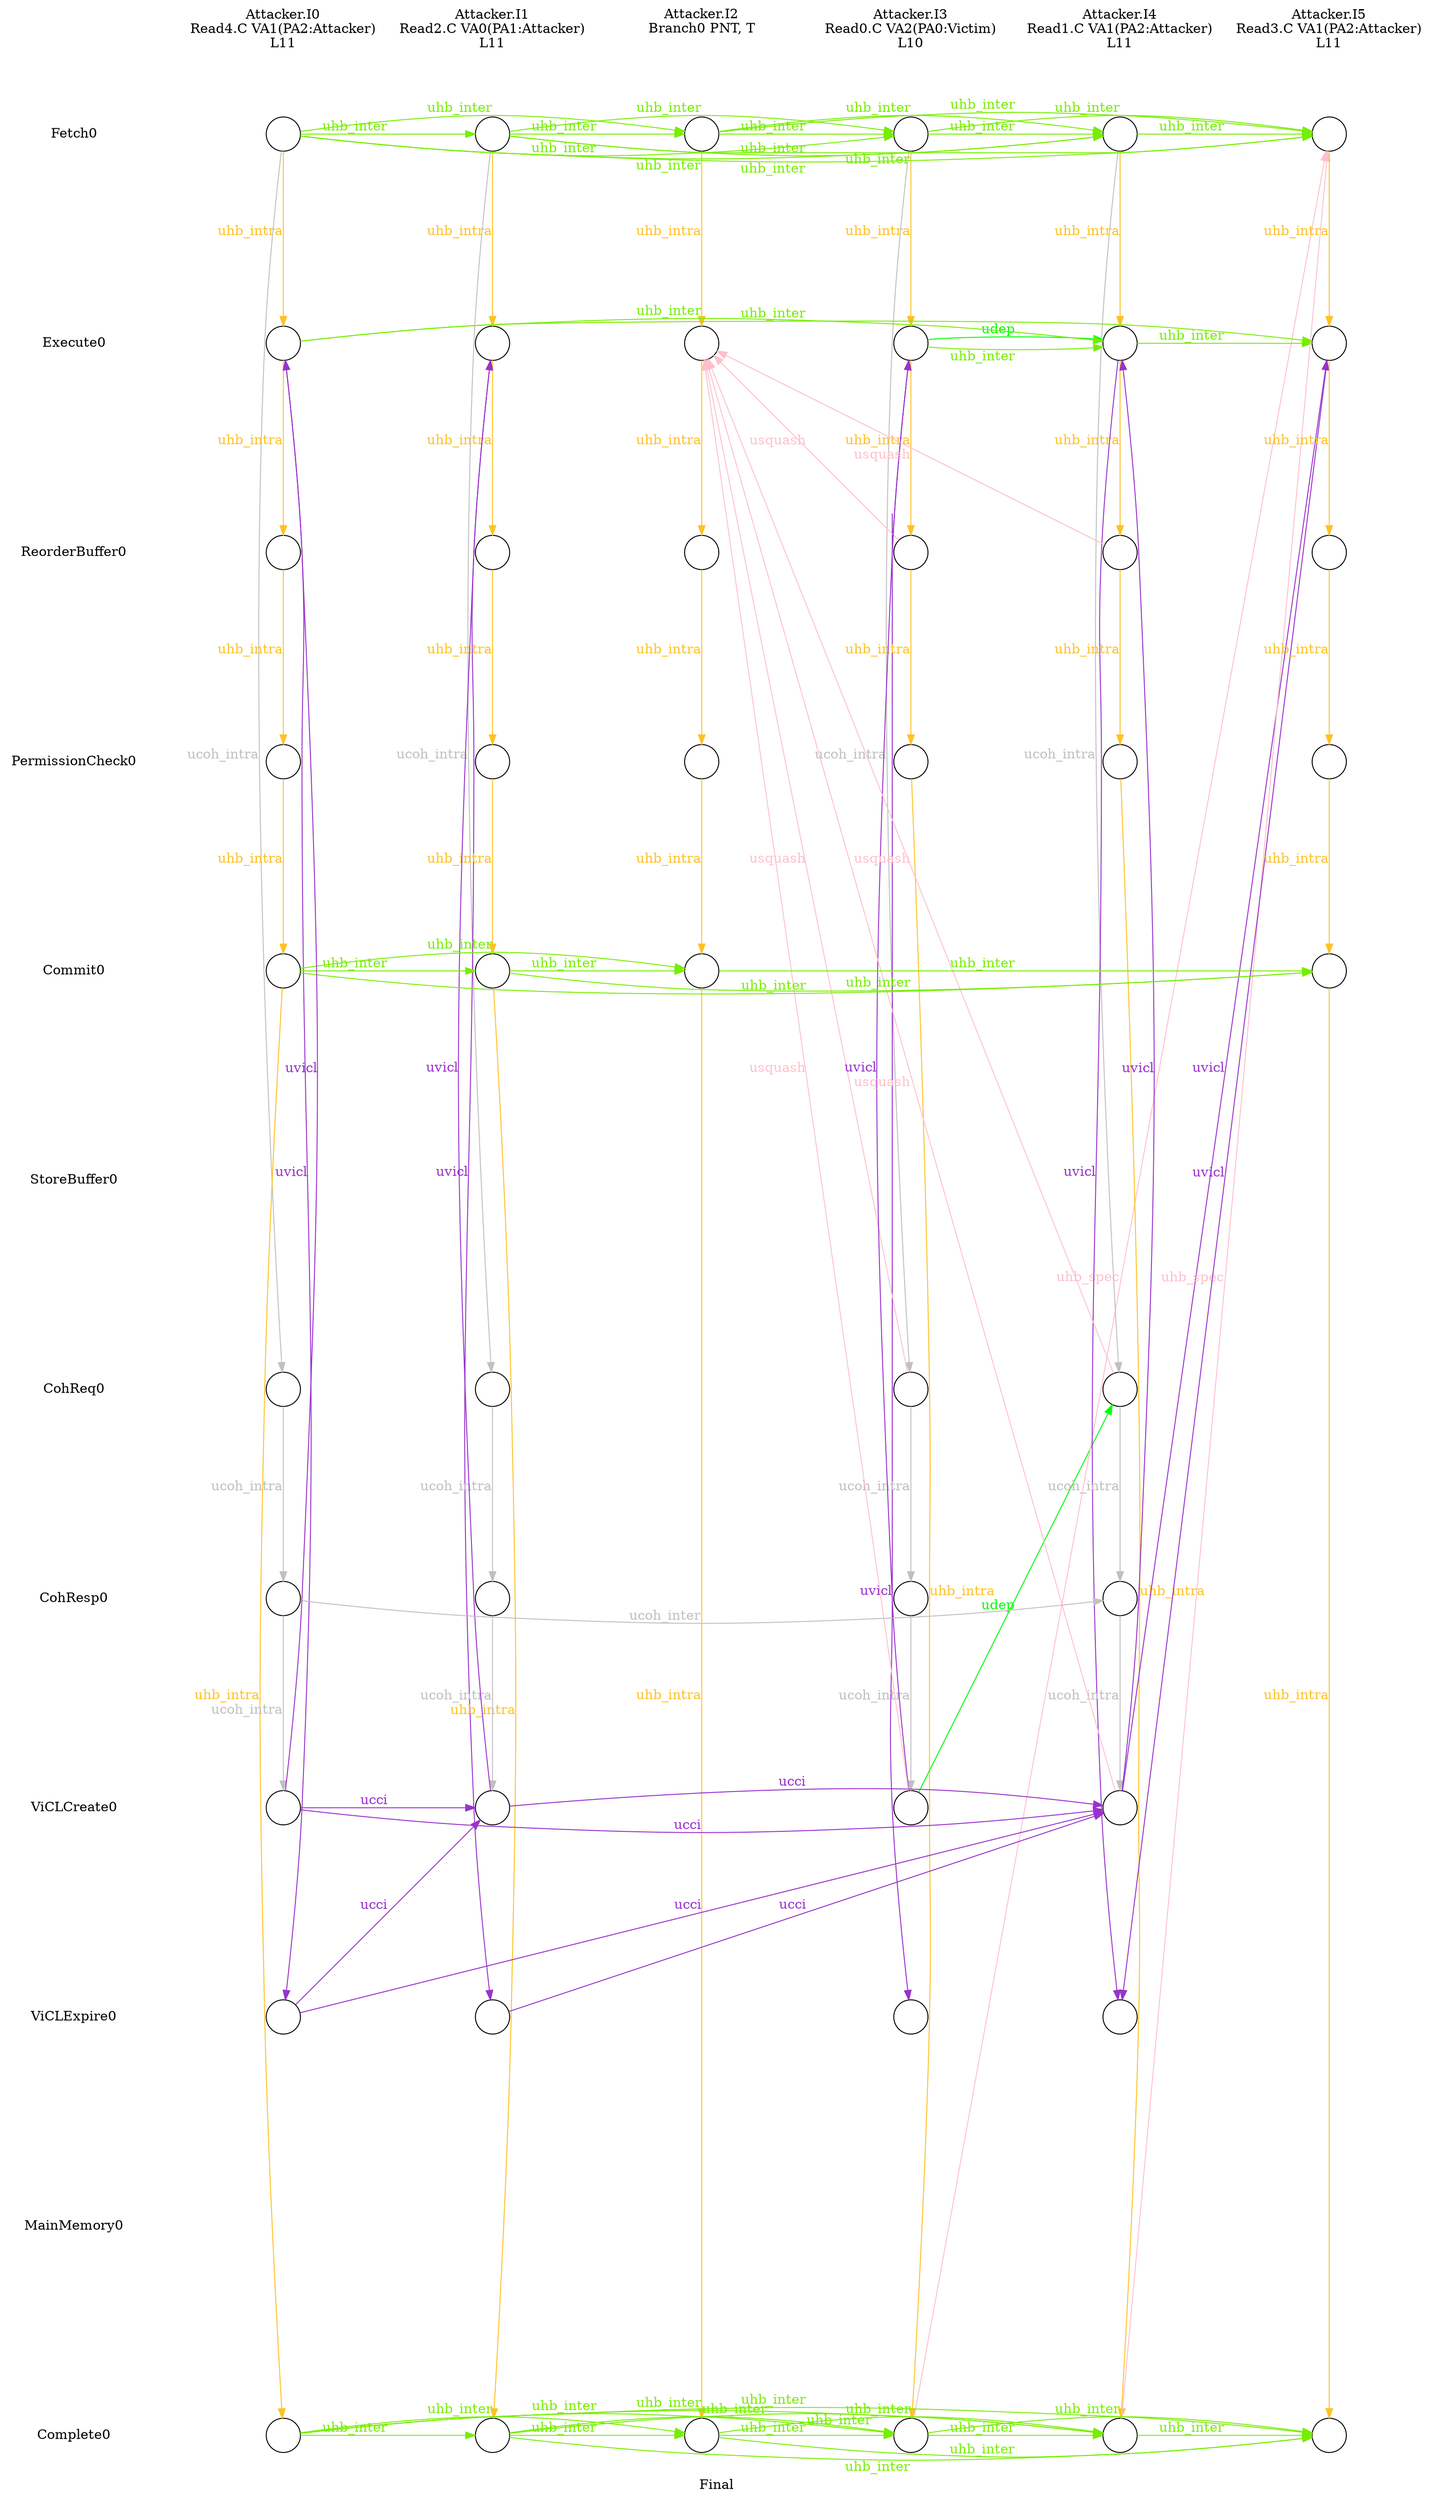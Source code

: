 digraph G {
	layout=neato;
	overlap=scale;
	splines=true;
	label="Final";
	n0_0_label [label="Attacker.I0\nRead4.C VA1(PA2:Attacker)\nL11\n";pos="1,0.5!";shape=none];
	n1_0_label [label="Attacker.I1\nRead2.C VA0(PA1:Attacker)\nL11\n";pos="2,0.5!";shape=none];
	n2_0_label [label="Attacker.I2\nBranch0 PNT, T\n\n";pos="3,0.5!";shape=none];
	n3_0_label [label="Attacker.I3\nRead0.C VA2(PA0:Victim)\nL10\n";pos="4,0.5!";shape=none];
	n4_0_label [label="Attacker.I4\nRead1.C VA1(PA2:Attacker)\nL11\n";pos="5,0.5!";shape=none];
	n5_0_label [label="Attacker.I5\nRead3.C VA1(PA2:Attacker)\nL11\n";pos="6,0.5!";shape=none];
	l0_8_label [label="ViCLCreate0";pos="0,-8!";shape=none];
	l0_7_label [label="CohResp0";pos="0,-7!";shape=none];
	l0_3_label [label="PermissionCheck0";pos="0,-3!";shape=none];
	l0_4_label [label="Commit0";pos="0,-4!";shape=none];
	l0_5_label [label="StoreBuffer0";pos="0,-5!";shape=none];
	l0_10_label [label="MainMemory0";pos="0,-10!";shape=none];
	l0_2_label [label="ReorderBuffer0";pos="0,-2!";shape=none];
	l0_6_label [label="CohReq0";pos="0,-6!";shape=none];
	l0_11_label [label="Complete0";pos="0,-11!";shape=none];
	l0_1_label [label="Execute0";pos="0,-1!";shape=none];
	l0_9_label [label="ViCLExpire0";pos="0,-9!";shape=none];
	l0_0_label [label="Fetch0";pos="0,-0!";shape=none];
	n3_0_0_0_Read0_at_0_0 [shape=circle;label="";pos="4,-0!";];
	n3_0_0_0_Read0_at_0_1 [shape=circle;label="";pos="4,-1!";];
	n3_0_0_0_Read0_at_0_2 [shape=circle;label="";pos="4,-2!";];
	n3_0_0_0_Read0_at_0_3 [shape=circle;label="";pos="4,-3!";];
	n3_0_0_0_Read0_at_0_6 [shape=circle;label="";pos="4,-6!";];
	n3_0_0_0_Read0_at_0_7 [shape=circle;label="";pos="4,-7!";];
	n3_0_0_0_Read0_at_0_8 [shape=circle;label="";pos="4,-8!";];
	n3_0_0_0_Read0_at_0_9 [shape=circle;label="";pos="4,-9!";];
	n3_0_0_0_Read0_at_0_11 [shape=circle;label="";pos="4,-11!";];
	n4_0_0_0_Read1_at_0_0 [shape=circle;label="";pos="5,-0!";];
	n4_0_0_0_Read1_at_0_1 [shape=circle;label="";pos="5,-1!";];
	n4_0_0_0_Read1_at_0_2 [shape=circle;label="";pos="5,-2!";];
	n4_0_0_0_Read1_at_0_3 [shape=circle;label="";pos="5,-3!";];
	n4_0_0_0_Read1_at_0_6 [shape=circle;label="";pos="5,-6!";];
	n4_0_0_0_Read1_at_0_7 [shape=circle;label="";pos="5,-7!";];
	n4_0_0_0_Read1_at_0_8 [shape=circle;label="";pos="5,-8!";];
	n4_0_0_0_Read1_at_0_9 [shape=circle;label="";pos="5,-9!";];
	n4_0_0_0_Read1_at_0_11 [shape=circle;label="";pos="5,-11!";];
	n2_0_0_0_Branch0_at_0_0 [shape=circle;label="";pos="3,-0!";];
	n2_0_0_0_Branch0_at_0_1 [shape=circle;label="";pos="3,-1!";];
	n2_0_0_0_Branch0_at_0_2 [shape=circle;label="";pos="3,-2!";];
	n2_0_0_0_Branch0_at_0_3 [shape=circle;label="";pos="3,-3!";];
	n2_0_0_0_Branch0_at_0_4 [shape=circle;label="";pos="3,-4!";];
	n2_0_0_0_Branch0_at_0_11 [shape=circle;label="";pos="3,-11!";];
	n1_0_0_0_Read2_at_0_0 [shape=circle;label="";pos="2,-0!";];
	n1_0_0_0_Read2_at_0_1 [shape=circle;label="";pos="2,-1!";];
	n1_0_0_0_Read2_at_0_2 [shape=circle;label="";pos="2,-2!";];
	n1_0_0_0_Read2_at_0_3 [shape=circle;label="";pos="2,-3!";];
	n1_0_0_0_Read2_at_0_4 [shape=circle;label="";pos="2,-4!";];
	n1_0_0_0_Read2_at_0_6 [shape=circle;label="";pos="2,-6!";];
	n1_0_0_0_Read2_at_0_7 [shape=circle;label="";pos="2,-7!";];
	n1_0_0_0_Read2_at_0_8 [shape=circle;label="";pos="2,-8!";];
	n1_0_0_0_Read2_at_0_9 [shape=circle;label="";pos="2,-9!";];
	n1_0_0_0_Read2_at_0_11 [shape=circle;label="";pos="2,-11!";];
	n5_0_0_0_Read3_at_0_0 [shape=circle;label="";pos="6,-0!";];
	n5_0_0_0_Read3_at_0_1 [shape=circle;label="";pos="6,-1!";];
	n5_0_0_0_Read3_at_0_2 [shape=circle;label="";pos="6,-2!";];
	n5_0_0_0_Read3_at_0_3 [shape=circle;label="";pos="6,-3!";];
	n5_0_0_0_Read3_at_0_4 [shape=circle;label="";pos="6,-4!";];
	n5_0_0_0_Read3_at_0_11 [shape=circle;label="";pos="6,-11!";];
	n0_0_0_0_Read4_at_0_0 [shape=circle;label="";pos="1,-0!";];
	n0_0_0_0_Read4_at_0_1 [shape=circle;label="";pos="1,-1!";];
	n0_0_0_0_Read4_at_0_2 [shape=circle;label="";pos="1,-2!";];
	n0_0_0_0_Read4_at_0_3 [shape=circle;label="";pos="1,-3!";];
	n0_0_0_0_Read4_at_0_4 [shape=circle;label="";pos="1,-4!";];
	n0_0_0_0_Read4_at_0_6 [shape=circle;label="";pos="1,-6!";];
	n0_0_0_0_Read4_at_0_7 [shape=circle;label="";pos="1,-7!";];
	n0_0_0_0_Read4_at_0_8 [shape=circle;label="";pos="1,-8!";];
	n0_0_0_0_Read4_at_0_9 [shape=circle;label="";pos="1,-9!";];
	n0_0_0_0_Read4_at_0_11 [shape=circle;label="";pos="1,-11!";];
	n3_0_0_0_Read0_at_0_2 -> n2_0_0_0_Branch0_at_0_1[label="usquash";constraint=false;color="pink";fontcolor="pink";];
	n3_0_0_0_Read0_at_0_6 -> n2_0_0_0_Branch0_at_0_1[label="usquash";constraint=false;color="pink";fontcolor="pink";];
	n3_0_0_0_Read0_at_0_8 -> n2_0_0_0_Branch0_at_0_1[label="usquash";constraint=false;color="pink";fontcolor="pink";];
	n4_0_0_0_Read1_at_0_2 -> n2_0_0_0_Branch0_at_0_1[label="usquash";constraint=false;color="pink";fontcolor="pink";];
	n4_0_0_0_Read1_at_0_6 -> n2_0_0_0_Branch0_at_0_1[label="usquash";constraint=false;color="pink";fontcolor="pink";];
	n4_0_0_0_Read1_at_0_8 -> n2_0_0_0_Branch0_at_0_1[label="usquash";constraint=false;color="pink";fontcolor="pink";];
	n3_0_0_0_Read0_at_0_1 -> n4_0_0_0_Read1_at_0_1[label="udep";constraint=false;color="green";fontcolor="green";];
	n3_0_0_0_Read0_at_0_8 -> n4_0_0_0_Read1_at_0_6[label="udep";constraint=false;color="green";fontcolor="green";];
	n3_0_0_0_Read0_at_0_11 -> n5_0_0_0_Read3_at_0_0[label="uhb_spec";constraint=false;color="pink";fontcolor="pink";];
	n4_0_0_0_Read1_at_0_11 -> n5_0_0_0_Read3_at_0_0[label="uhb_spec";constraint=false;color="pink";fontcolor="pink";];
	n3_0_0_0_Read0_at_0_0 -> n3_0_0_0_Read0_at_0_1[label="uhb_intra";constraint=false;color="goldenrod1";fontcolor="goldenrod1";];
	n3_0_0_0_Read0_at_0_1 -> n3_0_0_0_Read0_at_0_2[label="uhb_intra";constraint=false;color="goldenrod1";fontcolor="goldenrod1";];
	n3_0_0_0_Read0_at_0_2 -> n3_0_0_0_Read0_at_0_3[label="uhb_intra";constraint=false;color="goldenrod1";fontcolor="goldenrod1";];
	n3_0_0_0_Read0_at_0_3 -> n3_0_0_0_Read0_at_0_11[label="uhb_intra";constraint=false;color="goldenrod1";fontcolor="goldenrod1";];
	n4_0_0_0_Read1_at_0_0 -> n4_0_0_0_Read1_at_0_1[label="uhb_intra";constraint=false;color="goldenrod1";fontcolor="goldenrod1";];
	n4_0_0_0_Read1_at_0_1 -> n4_0_0_0_Read1_at_0_2[label="uhb_intra";constraint=false;color="goldenrod1";fontcolor="goldenrod1";];
	n4_0_0_0_Read1_at_0_2 -> n4_0_0_0_Read1_at_0_3[label="uhb_intra";constraint=false;color="goldenrod1";fontcolor="goldenrod1";];
	n4_0_0_0_Read1_at_0_3 -> n4_0_0_0_Read1_at_0_11[label="uhb_intra";constraint=false;color="goldenrod1";fontcolor="goldenrod1";];
	n2_0_0_0_Branch0_at_0_0 -> n2_0_0_0_Branch0_at_0_1[label="uhb_intra";constraint=false;color="goldenrod1";fontcolor="goldenrod1";];
	n2_0_0_0_Branch0_at_0_1 -> n2_0_0_0_Branch0_at_0_2[label="uhb_intra";constraint=false;color="goldenrod1";fontcolor="goldenrod1";];
	n2_0_0_0_Branch0_at_0_2 -> n2_0_0_0_Branch0_at_0_3[label="uhb_intra";constraint=false;color="goldenrod1";fontcolor="goldenrod1";];
	n2_0_0_0_Branch0_at_0_3 -> n2_0_0_0_Branch0_at_0_4[label="uhb_intra";constraint=false;color="goldenrod1";fontcolor="goldenrod1";];
	n2_0_0_0_Branch0_at_0_4 -> n2_0_0_0_Branch0_at_0_11[label="uhb_intra";constraint=false;color="goldenrod1";fontcolor="goldenrod1";];
	n1_0_0_0_Read2_at_0_0 -> n1_0_0_0_Read2_at_0_1[label="uhb_intra";constraint=false;color="goldenrod1";fontcolor="goldenrod1";];
	n1_0_0_0_Read2_at_0_1 -> n1_0_0_0_Read2_at_0_2[label="uhb_intra";constraint=false;color="goldenrod1";fontcolor="goldenrod1";];
	n1_0_0_0_Read2_at_0_2 -> n1_0_0_0_Read2_at_0_3[label="uhb_intra";constraint=false;color="goldenrod1";fontcolor="goldenrod1";];
	n1_0_0_0_Read2_at_0_3 -> n1_0_0_0_Read2_at_0_4[label="uhb_intra";constraint=false;color="goldenrod1";fontcolor="goldenrod1";];
	n1_0_0_0_Read2_at_0_4 -> n1_0_0_0_Read2_at_0_11[label="uhb_intra";constraint=false;color="goldenrod1";fontcolor="goldenrod1";];
	n5_0_0_0_Read3_at_0_0 -> n5_0_0_0_Read3_at_0_1[label="uhb_intra";constraint=false;color="goldenrod1";fontcolor="goldenrod1";];
	n5_0_0_0_Read3_at_0_1 -> n5_0_0_0_Read3_at_0_2[label="uhb_intra";constraint=false;color="goldenrod1";fontcolor="goldenrod1";];
	n5_0_0_0_Read3_at_0_2 -> n5_0_0_0_Read3_at_0_3[label="uhb_intra";constraint=false;color="goldenrod1";fontcolor="goldenrod1";];
	n5_0_0_0_Read3_at_0_3 -> n5_0_0_0_Read3_at_0_4[label="uhb_intra";constraint=false;color="goldenrod1";fontcolor="goldenrod1";];
	n5_0_0_0_Read3_at_0_4 -> n5_0_0_0_Read3_at_0_11[label="uhb_intra";constraint=false;color="goldenrod1";fontcolor="goldenrod1";];
	n0_0_0_0_Read4_at_0_0 -> n0_0_0_0_Read4_at_0_1[label="uhb_intra";constraint=false;color="goldenrod1";fontcolor="goldenrod1";];
	n0_0_0_0_Read4_at_0_1 -> n0_0_0_0_Read4_at_0_2[label="uhb_intra";constraint=false;color="goldenrod1";fontcolor="goldenrod1";];
	n0_0_0_0_Read4_at_0_2 -> n0_0_0_0_Read4_at_0_3[label="uhb_intra";constraint=false;color="goldenrod1";fontcolor="goldenrod1";];
	n0_0_0_0_Read4_at_0_3 -> n0_0_0_0_Read4_at_0_4[label="uhb_intra";constraint=false;color="goldenrod1";fontcolor="goldenrod1";];
	n0_0_0_0_Read4_at_0_4 -> n0_0_0_0_Read4_at_0_11[label="uhb_intra";constraint=false;color="goldenrod1";fontcolor="goldenrod1";];
	n0_0_0_0_Read4_at_0_7 -> n4_0_0_0_Read1_at_0_7[label="ucoh_inter";constraint=false;color="gray";fontcolor="gray";];
	n3_0_0_0_Read0_at_0_0 -> n4_0_0_0_Read1_at_0_0[label="uhb_inter";constraint=false;color="chartreuse2";fontcolor="chartreuse2";];
	n3_0_0_0_Read0_at_0_0 -> n5_0_0_0_Read3_at_0_0[label="uhb_inter";constraint=false;color="chartreuse2";fontcolor="chartreuse2";];
	n3_0_0_0_Read0_at_0_1 -> n4_0_0_0_Read1_at_0_1[label="uhb_inter";constraint=false;color="chartreuse2";fontcolor="chartreuse2";];
	n3_0_0_0_Read0_at_0_11 -> n4_0_0_0_Read1_at_0_11[label="uhb_inter";constraint=false;color="chartreuse2";fontcolor="chartreuse2";];
	n3_0_0_0_Read0_at_0_11 -> n5_0_0_0_Read3_at_0_11[label="uhb_inter";constraint=false;color="chartreuse2";fontcolor="chartreuse2";];
	n4_0_0_0_Read1_at_0_0 -> n5_0_0_0_Read3_at_0_0[label="uhb_inter";constraint=false;color="chartreuse2";fontcolor="chartreuse2";];
	n4_0_0_0_Read1_at_0_1 -> n5_0_0_0_Read3_at_0_1[label="uhb_inter";constraint=false;color="chartreuse2";fontcolor="chartreuse2";];
	n4_0_0_0_Read1_at_0_11 -> n5_0_0_0_Read3_at_0_11[label="uhb_inter";constraint=false;color="chartreuse2";fontcolor="chartreuse2";];
	n2_0_0_0_Branch0_at_0_0 -> n3_0_0_0_Read0_at_0_0[label="uhb_inter";constraint=false;color="chartreuse2";fontcolor="chartreuse2";];
	n2_0_0_0_Branch0_at_0_0 -> n4_0_0_0_Read1_at_0_0[label="uhb_inter";constraint=false;color="chartreuse2";fontcolor="chartreuse2";];
	n2_0_0_0_Branch0_at_0_0 -> n5_0_0_0_Read3_at_0_0[label="uhb_inter";constraint=false;color="chartreuse2";fontcolor="chartreuse2";];
	n2_0_0_0_Branch0_at_0_4 -> n5_0_0_0_Read3_at_0_4[label="uhb_inter";constraint=false;color="chartreuse2";fontcolor="chartreuse2";];
	n2_0_0_0_Branch0_at_0_11 -> n3_0_0_0_Read0_at_0_11[label="uhb_inter";constraint=false;color="chartreuse2";fontcolor="chartreuse2";];
	n2_0_0_0_Branch0_at_0_11 -> n4_0_0_0_Read1_at_0_11[label="uhb_inter";constraint=false;color="chartreuse2";fontcolor="chartreuse2";];
	n2_0_0_0_Branch0_at_0_11 -> n5_0_0_0_Read3_at_0_11[label="uhb_inter";constraint=false;color="chartreuse2";fontcolor="chartreuse2";];
	n1_0_0_0_Read2_at_0_0 -> n3_0_0_0_Read0_at_0_0[label="uhb_inter";constraint=false;color="chartreuse2";fontcolor="chartreuse2";];
	n1_0_0_0_Read2_at_0_0 -> n4_0_0_0_Read1_at_0_0[label="uhb_inter";constraint=false;color="chartreuse2";fontcolor="chartreuse2";];
	n1_0_0_0_Read2_at_0_0 -> n2_0_0_0_Branch0_at_0_0[label="uhb_inter";constraint=false;color="chartreuse2";fontcolor="chartreuse2";];
	n1_0_0_0_Read2_at_0_0 -> n5_0_0_0_Read3_at_0_0[label="uhb_inter";constraint=false;color="chartreuse2";fontcolor="chartreuse2";];
	n1_0_0_0_Read2_at_0_4 -> n2_0_0_0_Branch0_at_0_4[label="uhb_inter";constraint=false;color="chartreuse2";fontcolor="chartreuse2";];
	n1_0_0_0_Read2_at_0_4 -> n5_0_0_0_Read3_at_0_4[label="uhb_inter";constraint=false;color="chartreuse2";fontcolor="chartreuse2";];
	n1_0_0_0_Read2_at_0_11 -> n3_0_0_0_Read0_at_0_11[label="uhb_inter";constraint=false;color="chartreuse2";fontcolor="chartreuse2";];
	n1_0_0_0_Read2_at_0_11 -> n4_0_0_0_Read1_at_0_11[label="uhb_inter";constraint=false;color="chartreuse2";fontcolor="chartreuse2";];
	n1_0_0_0_Read2_at_0_11 -> n2_0_0_0_Branch0_at_0_11[label="uhb_inter";constraint=false;color="chartreuse2";fontcolor="chartreuse2";];
	n1_0_0_0_Read2_at_0_11 -> n5_0_0_0_Read3_at_0_11[label="uhb_inter";constraint=false;color="chartreuse2";fontcolor="chartreuse2";];
	n0_0_0_0_Read4_at_0_0 -> n3_0_0_0_Read0_at_0_0[label="uhb_inter";constraint=false;color="chartreuse2";fontcolor="chartreuse2";];
	n0_0_0_0_Read4_at_0_0 -> n4_0_0_0_Read1_at_0_0[label="uhb_inter";constraint=false;color="chartreuse2";fontcolor="chartreuse2";];
	n0_0_0_0_Read4_at_0_0 -> n2_0_0_0_Branch0_at_0_0[label="uhb_inter";constraint=false;color="chartreuse2";fontcolor="chartreuse2";];
	n0_0_0_0_Read4_at_0_0 -> n1_0_0_0_Read2_at_0_0[label="uhb_inter";constraint=false;color="chartreuse2";fontcolor="chartreuse2";];
	n0_0_0_0_Read4_at_0_0 -> n5_0_0_0_Read3_at_0_0[label="uhb_inter";constraint=false;color="chartreuse2";fontcolor="chartreuse2";];
	n0_0_0_0_Read4_at_0_1 -> n4_0_0_0_Read1_at_0_1[label="uhb_inter";constraint=false;color="chartreuse2";fontcolor="chartreuse2";];
	n0_0_0_0_Read4_at_0_1 -> n5_0_0_0_Read3_at_0_1[label="uhb_inter";constraint=false;color="chartreuse2";fontcolor="chartreuse2";];
	n0_0_0_0_Read4_at_0_4 -> n2_0_0_0_Branch0_at_0_4[label="uhb_inter";constraint=false;color="chartreuse2";fontcolor="chartreuse2";];
	n0_0_0_0_Read4_at_0_4 -> n1_0_0_0_Read2_at_0_4[label="uhb_inter";constraint=false;color="chartreuse2";fontcolor="chartreuse2";];
	n0_0_0_0_Read4_at_0_4 -> n5_0_0_0_Read3_at_0_4[label="uhb_inter";constraint=false;color="chartreuse2";fontcolor="chartreuse2";];
	n0_0_0_0_Read4_at_0_11 -> n3_0_0_0_Read0_at_0_11[label="uhb_inter";constraint=false;color="chartreuse2";fontcolor="chartreuse2";];
	n0_0_0_0_Read4_at_0_11 -> n4_0_0_0_Read1_at_0_11[label="uhb_inter";constraint=false;color="chartreuse2";fontcolor="chartreuse2";];
	n0_0_0_0_Read4_at_0_11 -> n2_0_0_0_Branch0_at_0_11[label="uhb_inter";constraint=false;color="chartreuse2";fontcolor="chartreuse2";];
	n0_0_0_0_Read4_at_0_11 -> n1_0_0_0_Read2_at_0_11[label="uhb_inter";constraint=false;color="chartreuse2";fontcolor="chartreuse2";];
	n0_0_0_0_Read4_at_0_11 -> n5_0_0_0_Read3_at_0_11[label="uhb_inter";constraint=false;color="chartreuse2";fontcolor="chartreuse2";];
	n3_0_0_0_Read0_at_0_1 -> n3_0_0_0_Read0_at_0_9[label="uvicl";constraint=false;color="darkorchid";fontcolor="darkorchid";];
	n3_0_0_0_Read0_at_0_8 -> n3_0_0_0_Read0_at_0_1[label="uvicl";constraint=false;color="darkorchid";fontcolor="darkorchid";];
	n4_0_0_0_Read1_at_0_1 -> n4_0_0_0_Read1_at_0_9[label="uvicl";constraint=false;color="darkorchid";fontcolor="darkorchid";];
	n4_0_0_0_Read1_at_0_8 -> n4_0_0_0_Read1_at_0_1[label="uvicl";constraint=false;color="darkorchid";fontcolor="darkorchid";];
	n4_0_0_0_Read1_at_0_8 -> n5_0_0_0_Read3_at_0_1[label="uvicl";constraint=false;color="darkorchid";fontcolor="darkorchid";];
	n1_0_0_0_Read2_at_0_1 -> n1_0_0_0_Read2_at_0_9[label="uvicl";constraint=false;color="darkorchid";fontcolor="darkorchid";];
	n1_0_0_0_Read2_at_0_8 -> n1_0_0_0_Read2_at_0_1[label="uvicl";constraint=false;color="darkorchid";fontcolor="darkorchid";];
	n5_0_0_0_Read3_at_0_1 -> n4_0_0_0_Read1_at_0_9[label="uvicl";constraint=false;color="darkorchid";fontcolor="darkorchid";];
	n0_0_0_0_Read4_at_0_1 -> n0_0_0_0_Read4_at_0_9[label="uvicl";constraint=false;color="darkorchid";fontcolor="darkorchid";];
	n0_0_0_0_Read4_at_0_8 -> n0_0_0_0_Read4_at_0_1[label="uvicl";constraint=false;color="darkorchid";fontcolor="darkorchid";];
	n1_0_0_0_Read2_at_0_8 -> n4_0_0_0_Read1_at_0_8[label="ucci";constraint=false;color="darkorchid";fontcolor="darkorchid";];
	n1_0_0_0_Read2_at_0_9 -> n4_0_0_0_Read1_at_0_8[label="ucci";constraint=false;color="darkorchid";fontcolor="darkorchid";];
	n0_0_0_0_Read4_at_0_8 -> n4_0_0_0_Read1_at_0_8[label="ucci";constraint=false;color="darkorchid";fontcolor="darkorchid";];
	n0_0_0_0_Read4_at_0_8 -> n1_0_0_0_Read2_at_0_8[label="ucci";constraint=false;color="darkorchid";fontcolor="darkorchid";];
	n0_0_0_0_Read4_at_0_9 -> n4_0_0_0_Read1_at_0_8[label="ucci";constraint=false;color="darkorchid";fontcolor="darkorchid";];
	n0_0_0_0_Read4_at_0_9 -> n1_0_0_0_Read2_at_0_8[label="ucci";constraint=false;color="darkorchid";fontcolor="darkorchid";];
	n3_0_0_0_Read0_at_0_0 -> n3_0_0_0_Read0_at_0_6[label="ucoh_intra";constraint=false;color="gray";fontcolor="gray";];
	n3_0_0_0_Read0_at_0_6 -> n3_0_0_0_Read0_at_0_7[label="ucoh_intra";constraint=false;color="gray";fontcolor="gray";];
	n3_0_0_0_Read0_at_0_7 -> n3_0_0_0_Read0_at_0_8[label="ucoh_intra";constraint=false;color="gray";fontcolor="gray";];
	n4_0_0_0_Read1_at_0_0 -> n4_0_0_0_Read1_at_0_6[label="ucoh_intra";constraint=false;color="gray";fontcolor="gray";];
	n4_0_0_0_Read1_at_0_6 -> n4_0_0_0_Read1_at_0_7[label="ucoh_intra";constraint=false;color="gray";fontcolor="gray";];
	n4_0_0_0_Read1_at_0_7 -> n4_0_0_0_Read1_at_0_8[label="ucoh_intra";constraint=false;color="gray";fontcolor="gray";];
	n1_0_0_0_Read2_at_0_0 -> n1_0_0_0_Read2_at_0_6[label="ucoh_intra";constraint=false;color="gray";fontcolor="gray";];
	n1_0_0_0_Read2_at_0_6 -> n1_0_0_0_Read2_at_0_7[label="ucoh_intra";constraint=false;color="gray";fontcolor="gray";];
	n1_0_0_0_Read2_at_0_7 -> n1_0_0_0_Read2_at_0_8[label="ucoh_intra";constraint=false;color="gray";fontcolor="gray";];
	n0_0_0_0_Read4_at_0_0 -> n0_0_0_0_Read4_at_0_6[label="ucoh_intra";constraint=false;color="gray";fontcolor="gray";];
	n0_0_0_0_Read4_at_0_6 -> n0_0_0_0_Read4_at_0_7[label="ucoh_intra";constraint=false;color="gray";fontcolor="gray";];
	n0_0_0_0_Read4_at_0_7 -> n0_0_0_0_Read4_at_0_8[label="ucoh_intra";constraint=false;color="gray";fontcolor="gray";];
}

